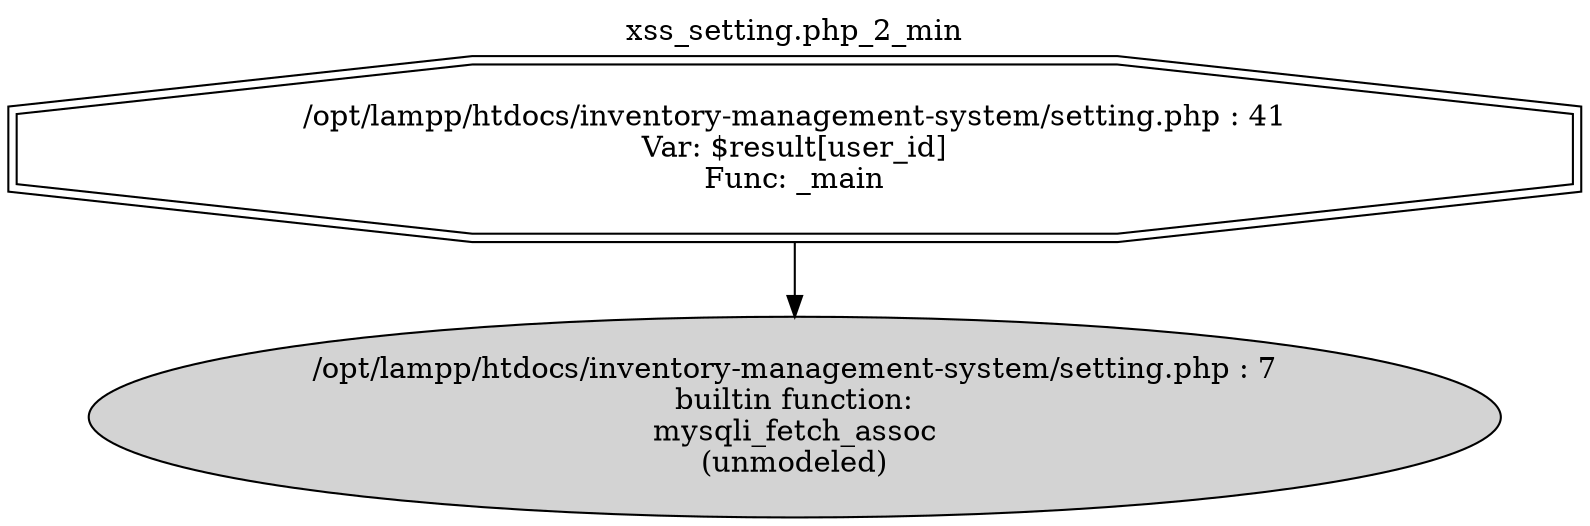 digraph cfg {
  label="xss_setting.php_2_min";
  labelloc=t;
  n1 [shape=doubleoctagon, label="/opt/lampp/htdocs/inventory-management-system/setting.php : 41\nVar: $result[user_id]\nFunc: _main\n"];
  n2 [shape=ellipse, label="/opt/lampp/htdocs/inventory-management-system/setting.php : 7\nbuiltin function:\nmysqli_fetch_assoc\n(unmodeled)\n",style=filled];
  n1 -> n2;
}
